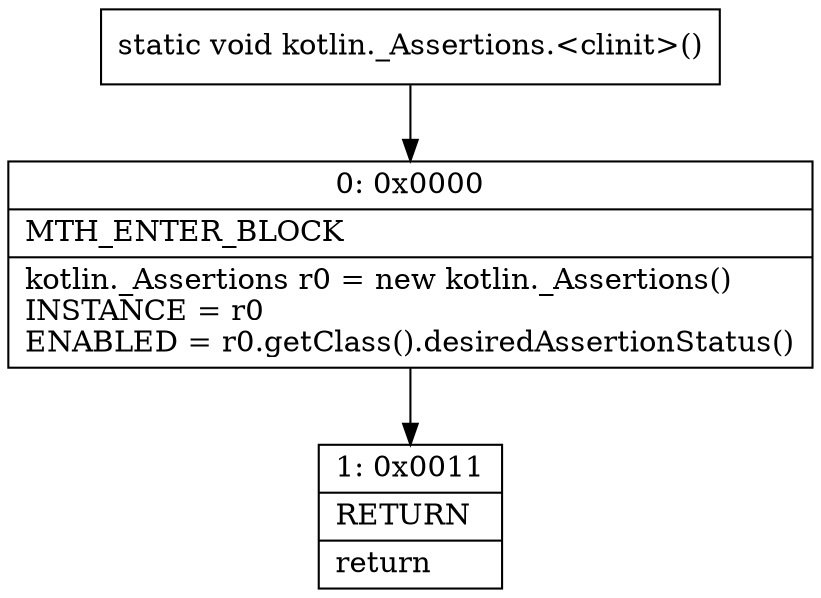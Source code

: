 digraph "CFG forkotlin._Assertions.\<clinit\>()V" {
Node_0 [shape=record,label="{0\:\ 0x0000|MTH_ENTER_BLOCK\l|kotlin._Assertions r0 = new kotlin._Assertions()\lINSTANCE = r0\lENABLED = r0.getClass().desiredAssertionStatus()\l}"];
Node_1 [shape=record,label="{1\:\ 0x0011|RETURN\l|return\l}"];
MethodNode[shape=record,label="{static void kotlin._Assertions.\<clinit\>() }"];
MethodNode -> Node_0;
Node_0 -> Node_1;
}

